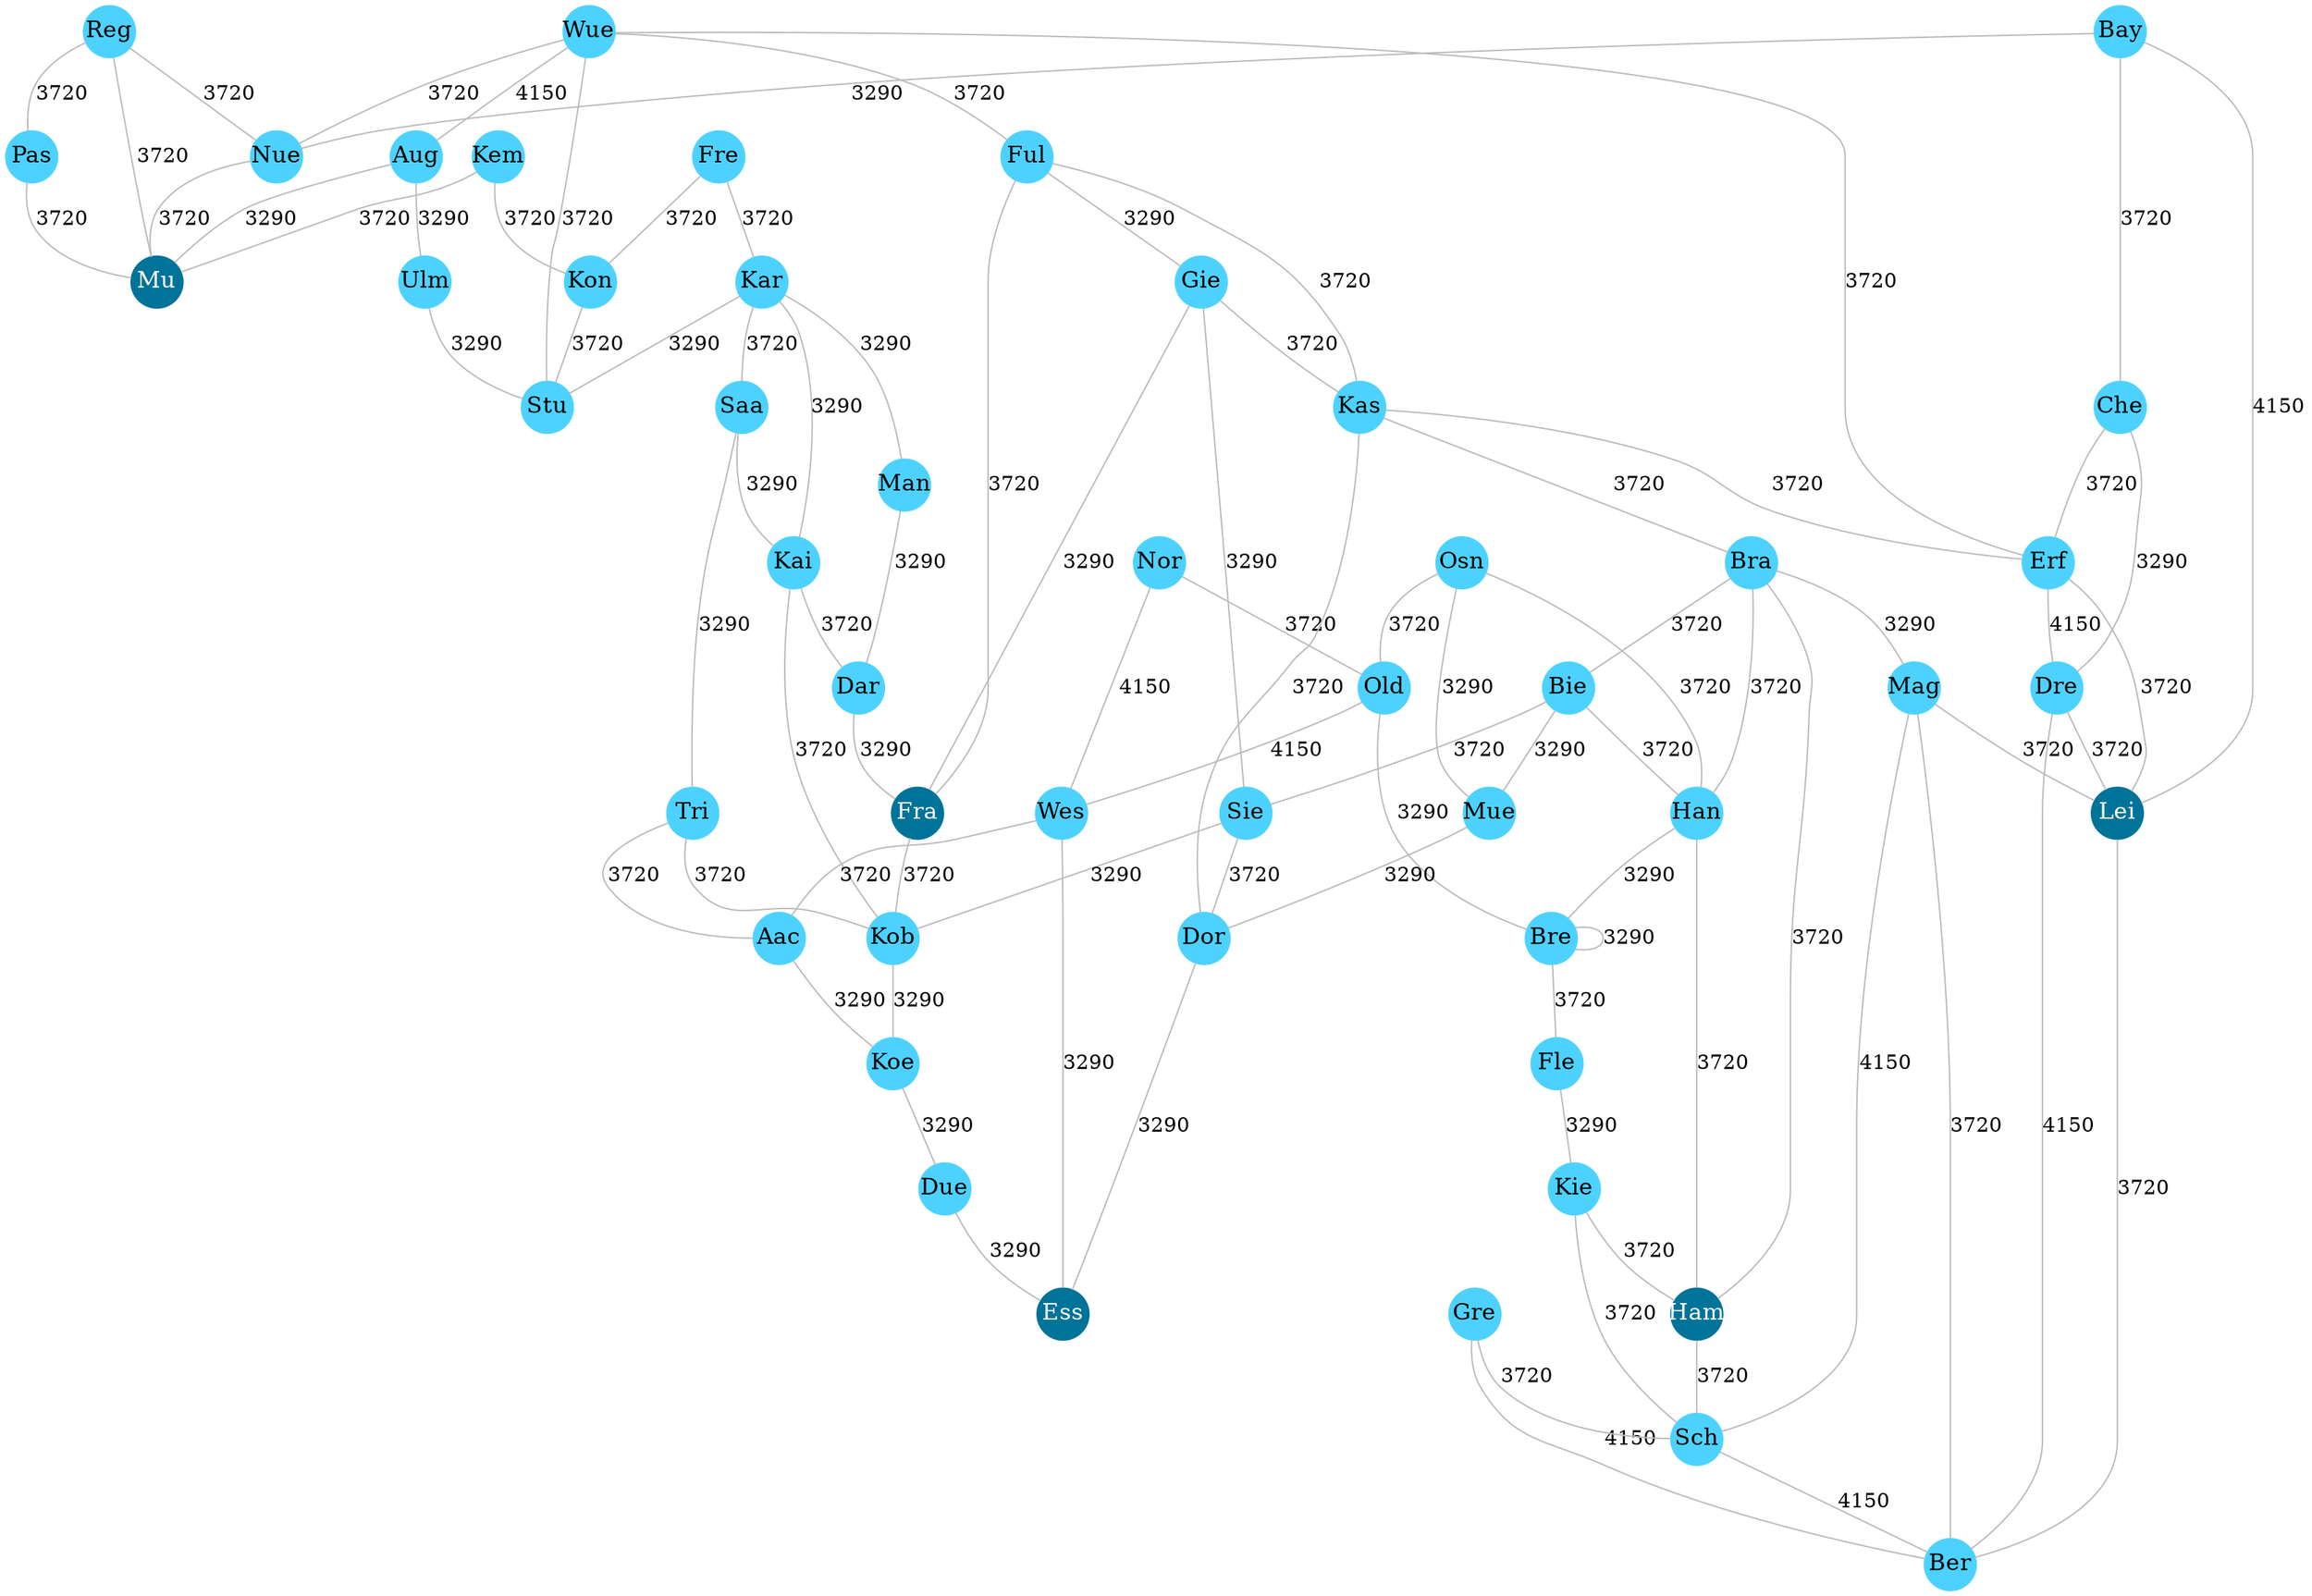graph networkGraphTest {
  node [
    shape = "circle",
    style = "filled",
    fontsize = 16,
    fixedsize = true
  ];

  edge [
    color = "#bbbbbb"
  ];

  // nodes with CPU
  node [
    color = "#007399",
    fillcolor = "#007399",
    fontcolor = white
  ];
  Mu;
  Lei;
  Fra;
  Ham;
  Ess;

  // nodes without CPU
  node [
    color = "#4dd2ff",
    fillcolor = "#4dd2ff",
    fontcolor = black
  ];
  Due;
  Kie;
  Dar;
  Gre;
  Ful;
  Nue;
  Bie;
  Reg;
  Kob;
  Ulm;
  Wue;
  Old;
  Osn;
  Aug;
  Ber;
  Kai;
  Erf;
  Tri;
  Bre;
  Mue;
  Sch;
  Fre;
  Pas;
  Bra;
  Saa;
  Man;
  Dre;
  Stu;
  Dor;
  Kon;
  Fle;
  Bre;
  Wes;
  Mag;
  Nor;
  Sie;
  Gie;
  Kem;
  Han;
  Bay;
  Che;
  Kas;
  Koe;
  Kar;
  Aac;

  // edges
  Han -- Bre [ label = "3290" ];
  Tri -- Kob [ label = "3720" ];
  Erf -- Dre [ label = "4150" ];
  Due -- Ess [ label = "3290" ];
  Gie -- Sie [ label = "3290" ];
  Aug -- Ulm [ label = "3290" ];
  Wue -- Stu [ label = "3720" ];
  Lei -- Ber [ label = "3720" ];
  Gre -- Sch [ label = "3720" ];
  Kar -- Kai [ label = "3290" ];
  Kai -- Dar [ label = "3720" ];
  Bre -- Fle [ label = "3720" ];
  Kas -- Dor [ label = "3720" ];
  Man -- Dar [ label = "3290" ];
  Han -- Ham [ label = "3720" ];
  Ful -- Fra [ label = "3720" ];
  Kar -- Saa [ label = "3720" ];
  Kie -- Sch [ label = "3720" ];
  Osn -- Han [ label = "3720" ];
  Reg -- Nue [ label = "3720" ];
  Fre -- Kar [ label = "3720" ];
  Kie -- Ham [ label = "3720" ];
  Reg -- Pas [ label = "3720" ];
  Gie -- Fra [ label = "3290" ];
  Mag -- Lei [ label = "3720" ];
  Fra -- Kob [ label = "3720" ];
  Saa -- Tri [ label = "3290" ];
  Wue -- Aug [ label = "4150" ];
  Bie -- Mue [ label = "3290" ];
  Aac -- Koe [ label = "3290" ];
  Wue -- Ful [ label = "3720" ];
  Kob -- Koe [ label = "3290" ];
  Saa -- Kai [ label = "3290" ];
  Bay -- Che [ label = "3720" ];
  Bra -- Mag [ label = "3290" ];
  Dre -- Lei [ label = "3720" ];
  Che -- Dre [ label = "3290" ];
  Bie -- Sie [ label = "3720" ];
  Old -- Wes [ label = "4150" ];
  Old -- Bre [ label = "3290" ];
  Dar -- Fra [ label = "3290" ];
  Sie -- Kob [ label = "3290" ];
  Erf -- Lei [ label = "3720" ];
  Bra -- Ham [ label = "3720" ];
  Gie -- Kas [ label = "3720" ];
  Kon -- Stu [ label = "3720" ];
  Fle -- Kie [ label = "3290" ];
  Mag -- Sch [ label = "4150" ];
  Ful -- Kas [ label = "3720" ];
  Nor -- Old [ label = "3720" ];
  Aug -- Mu [ label = "3290" ];
  Fre -- Kon [ label = "3720" ];
  Kar -- Stu [ label = "3290" ];
  Gre -- Ber [ label = "4150" ];
  Wes -- Ess [ label = "3290" ];
  Sch -- Ber [ label = "4150" ];
  Kas -- Erf [ label = "3720" ];
  Nor -- Wes [ label = "4150" ];
  Dre -- Ber [ label = "4150" ];
  Pas -- Mu [ label = "3720" ];
  Bay -- Nue [ label = "3290" ];
  Nue -- Mu [ label = "3720" ];
  Kas -- Bra [ label = "3720" ];
  Wes -- Aac [ label = "3720" ];
  Ful -- Gie [ label = "3290" ];
  Kar -- Man [ label = "3290" ];
  Dor -- Ess [ label = "3290" ];
  Reg -- Mu [ label = "3720" ];
  Bie -- Han [ label = "3720" ];
  Mue -- Dor [ label = "3290" ];
  Ulm -- Stu [ label = "3290" ];
  Bay -- Lei [ label = "4150" ];
  Che -- Erf [ label = "3720" ];
  Kem -- Kon [ label = "3720" ];
  Sie -- Dor [ label = "3720" ];
  Wue -- Erf [ label = "3720" ];
  Mag -- Ber [ label = "3720" ];
  Bre -- Bre [ label = "3290" ];
  Bra -- Han [ label = "3720" ];
  Koe -- Due [ label = "3290" ];
  Kem -- Mu [ label = "3720" ];
  Kai -- Kob [ label = "3720" ];
  Tri -- Aac [ label = "3720" ];
  Ham -- Sch [ label = "3720" ];
  Wue -- Nue [ label = "3720" ];
  Bra -- Bie [ label = "3720" ];
  Osn -- Old [ label = "3720" ];
  Osn -- Mue [ label = "3290" ];
}
